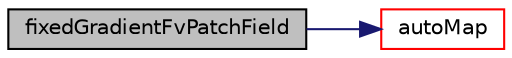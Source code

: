 digraph "fixedGradientFvPatchField"
{
  bgcolor="transparent";
  edge [fontname="Helvetica",fontsize="10",labelfontname="Helvetica",labelfontsize="10"];
  node [fontname="Helvetica",fontsize="10",shape=record];
  rankdir="LR";
  Node23 [label="fixedGradientFvPatchField",height=0.2,width=0.4,color="black", fillcolor="grey75", style="filled", fontcolor="black"];
  Node23 -> Node24 [color="midnightblue",fontsize="10",style="solid",fontname="Helvetica"];
  Node24 [label="autoMap",height=0.2,width=0.4,color="red",URL="$a22777.html#a0ab0c43ce90d756c88dd81e3d0a9eef5",tooltip="Map (and resize as needed) from self given a mapping object. "];
}
